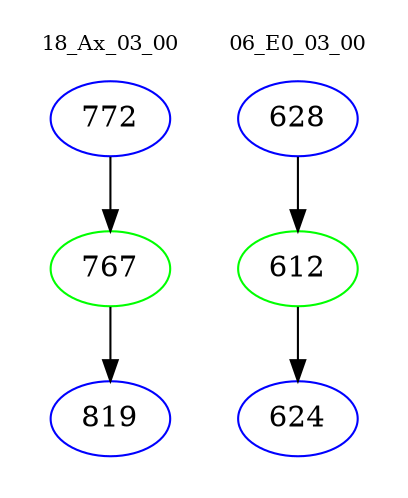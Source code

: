 digraph{
subgraph cluster_0 {
color = white
label = "18_Ax_03_00";
fontsize=10;
T0_772 [label="772", color="blue"]
T0_772 -> T0_767 [color="black"]
T0_767 [label="767", color="green"]
T0_767 -> T0_819 [color="black"]
T0_819 [label="819", color="blue"]
}
subgraph cluster_1 {
color = white
label = "06_E0_03_00";
fontsize=10;
T1_628 [label="628", color="blue"]
T1_628 -> T1_612 [color="black"]
T1_612 [label="612", color="green"]
T1_612 -> T1_624 [color="black"]
T1_624 [label="624", color="blue"]
}
}
